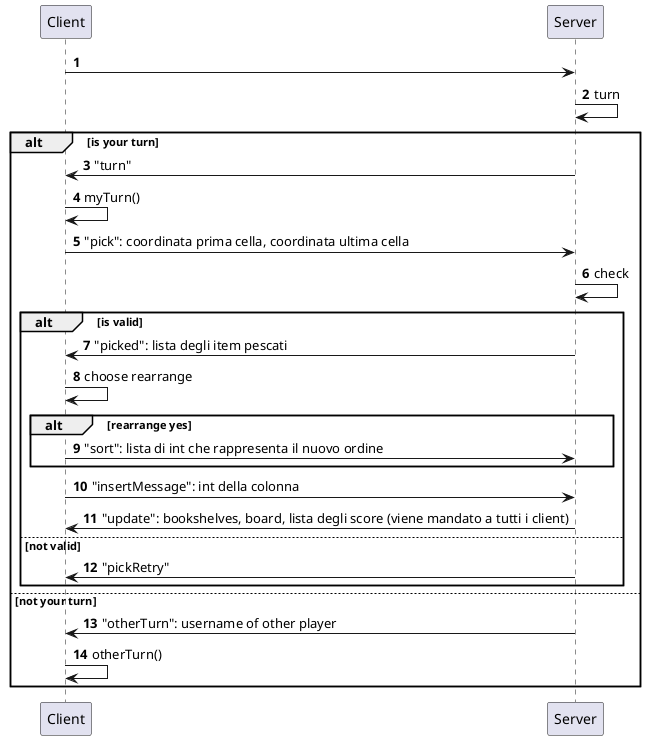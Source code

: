 @startuml
'https://plantuml.com/sequence-diagram

autonumber
Client->Server:
Server->Server: turn
alt is your turn
Server->Client: "turn"
Client->Client: myTurn()
Client->Server: "pick": coordinata prima cella, coordinata ultima cella
Server->Server: check
alt is valid
Server->Client: "picked": lista degli item pescati
Client->Client: choose rearrange
alt rearrange yes
Client->Server: "sort": lista di int che rappresenta il nuovo ordine
end
Client->Server: "insertMessage": int della colonna
Server->Client: "update": bookshelves, board, lista degli score (viene mandato a tutti i client)
else not valid
Server->Client: "pickRetry"
end
else not your turn
Server->Client: "otherTurn": username of other player
Client->Client: otherTurn()
end

@enduml